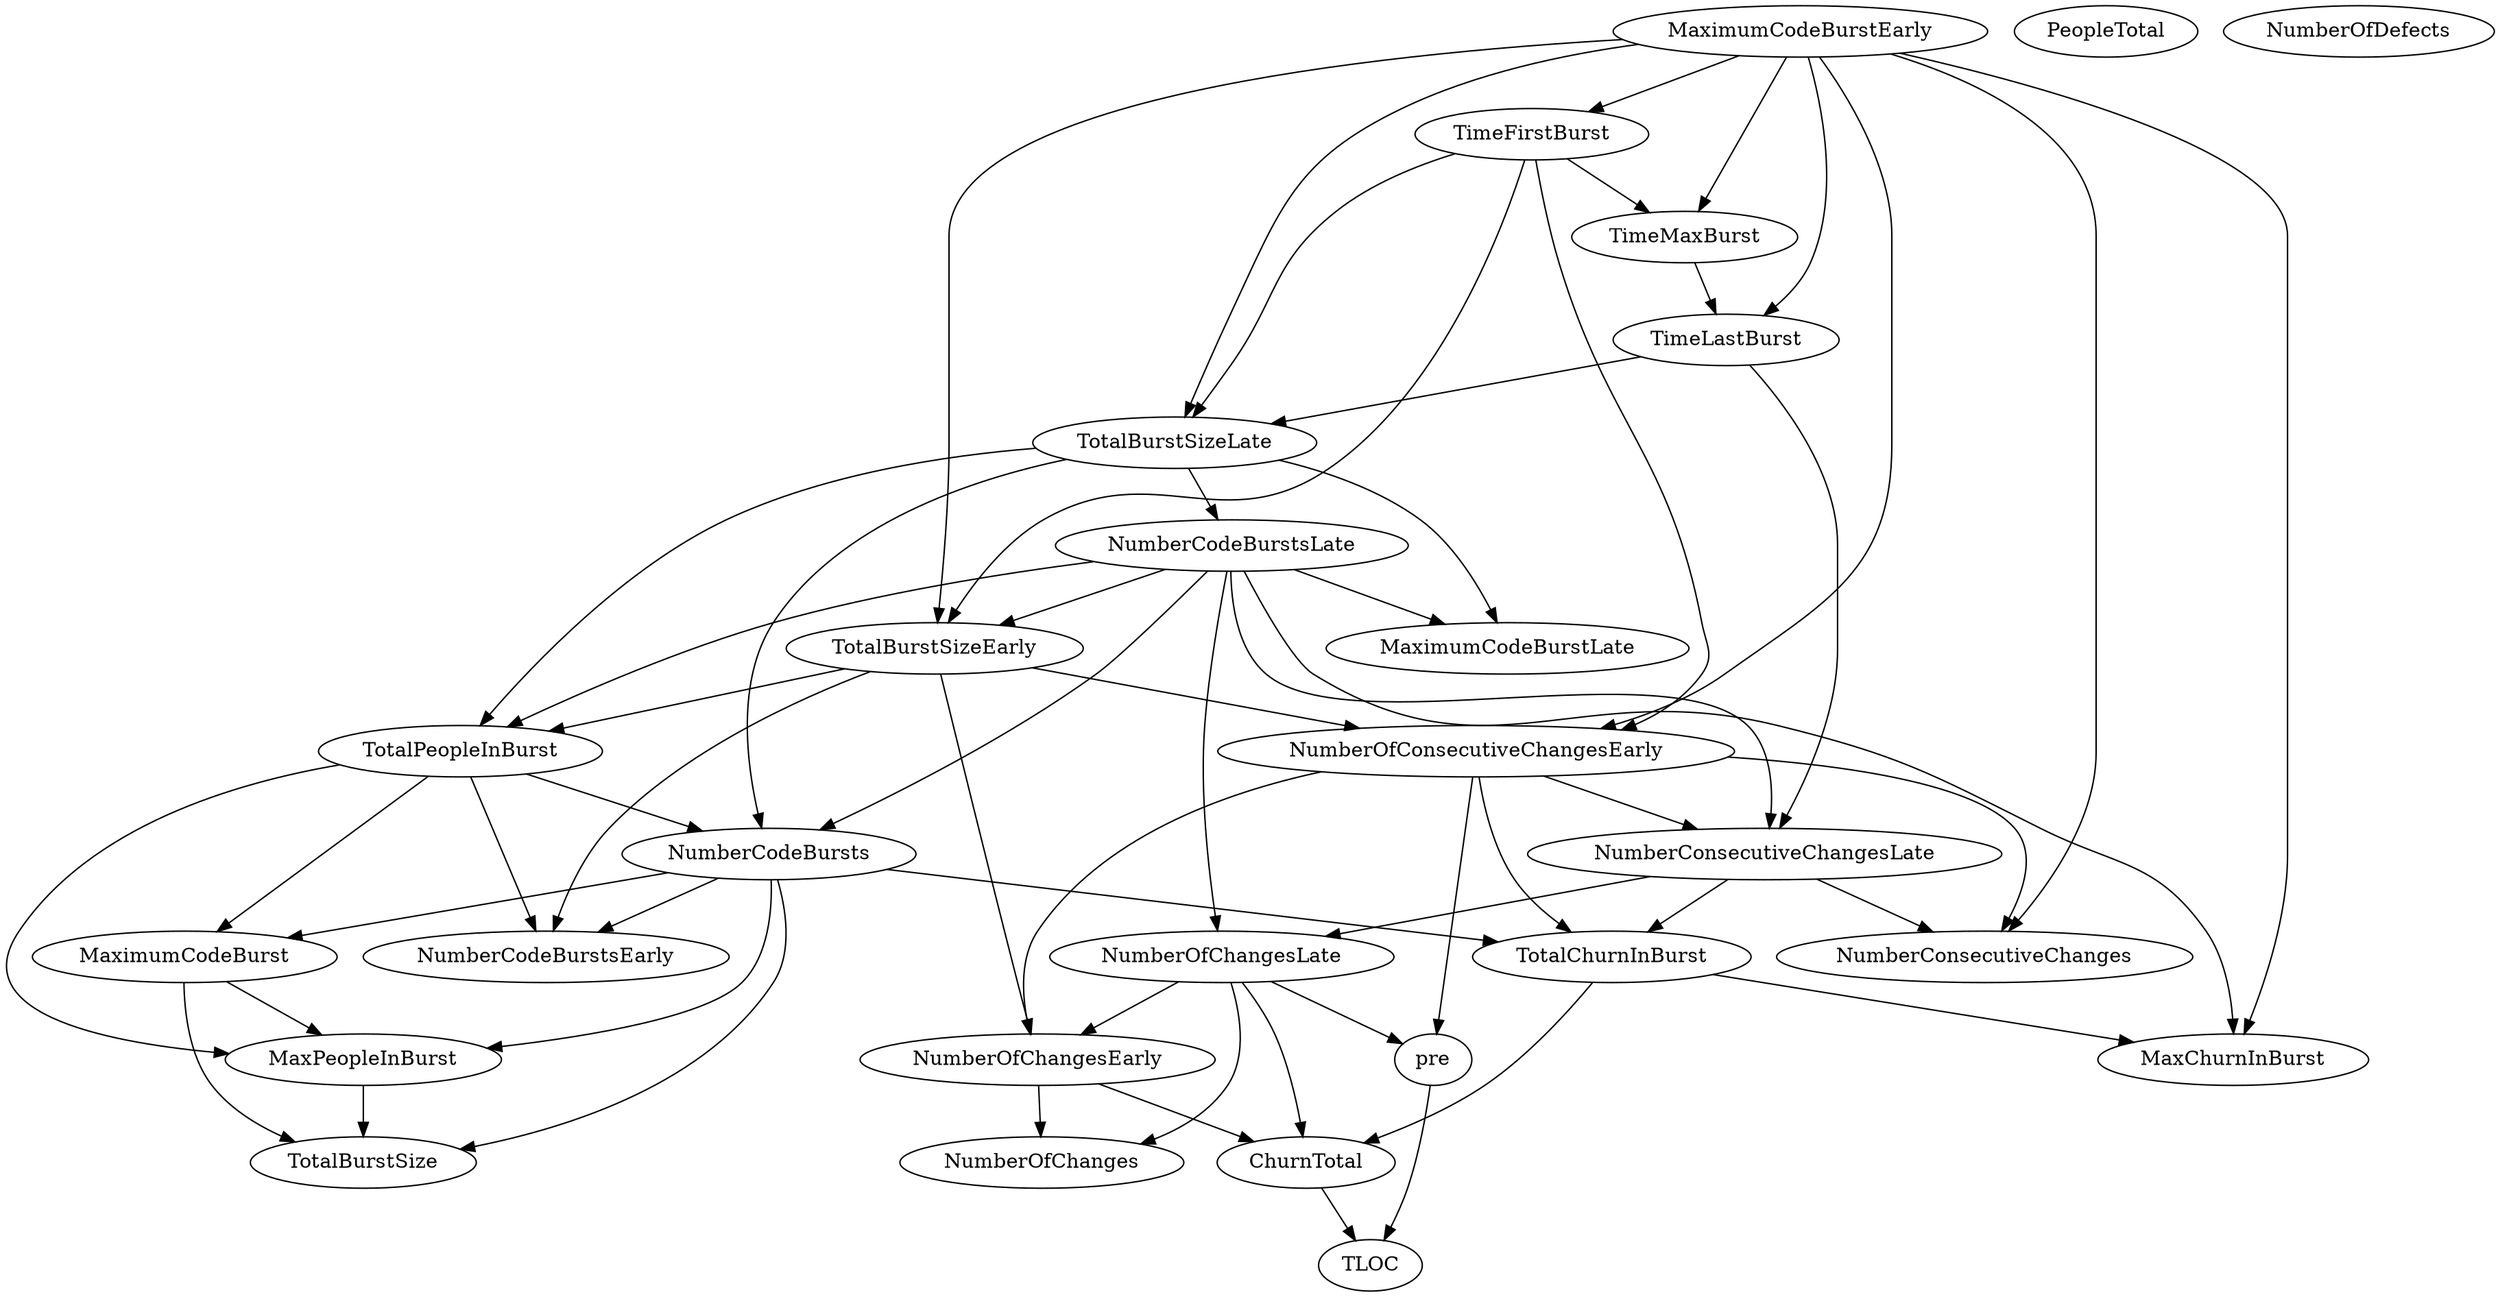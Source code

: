 digraph {
   TotalPeopleInBurst;
   MaximumCodeBurstLate;
   NumberOfChanges;
   MaxPeopleInBurst;
   TotalBurstSizeLate;
   NumberCodeBurstsLate;
   NumberOfChangesLate;
   NumberOfChangesEarly;
   MaxChurnInBurst;
   MaximumCodeBurstEarly;
   NumberCodeBurstsEarly;
   TimeFirstBurst;
   TotalChurnInBurst;
   ChurnTotal;
   MaximumCodeBurst;
   NumberOfConsecutiveChangesEarly;
   NumberConsecutiveChangesLate;
   TotalBurstSizeEarly;
   TotalBurstSize;
   TimeMaxBurst;
   NumberConsecutiveChanges;
   TimeLastBurst;
   NumberCodeBursts;
   PeopleTotal;
   pre;
   NumberOfDefects;
   TLOC;
   TotalPeopleInBurst -> MaxPeopleInBurst;
   TotalPeopleInBurst -> NumberCodeBurstsEarly;
   TotalPeopleInBurst -> MaximumCodeBurst;
   TotalPeopleInBurst -> NumberCodeBursts;
   MaxPeopleInBurst -> TotalBurstSize;
   TotalBurstSizeLate -> TotalPeopleInBurst;
   TotalBurstSizeLate -> MaximumCodeBurstLate;
   TotalBurstSizeLate -> NumberCodeBurstsLate;
   TotalBurstSizeLate -> NumberCodeBursts;
   NumberCodeBurstsLate -> TotalPeopleInBurst;
   NumberCodeBurstsLate -> MaximumCodeBurstLate;
   NumberCodeBurstsLate -> NumberOfChangesLate;
   NumberCodeBurstsLate -> MaxChurnInBurst;
   NumberCodeBurstsLate -> NumberConsecutiveChangesLate;
   NumberCodeBurstsLate -> TotalBurstSizeEarly;
   NumberCodeBurstsLate -> NumberCodeBursts;
   NumberOfChangesLate -> NumberOfChanges;
   NumberOfChangesLate -> NumberOfChangesEarly;
   NumberOfChangesLate -> ChurnTotal;
   NumberOfChangesLate -> pre;
   NumberOfChangesEarly -> NumberOfChanges;
   NumberOfChangesEarly -> ChurnTotal;
   MaximumCodeBurstEarly -> TotalBurstSizeLate;
   MaximumCodeBurstEarly -> MaxChurnInBurst;
   MaximumCodeBurstEarly -> TimeFirstBurst;
   MaximumCodeBurstEarly -> NumberOfConsecutiveChangesEarly;
   MaximumCodeBurstEarly -> TotalBurstSizeEarly;
   MaximumCodeBurstEarly -> TimeMaxBurst;
   MaximumCodeBurstEarly -> NumberConsecutiveChanges;
   MaximumCodeBurstEarly -> TimeLastBurst;
   TimeFirstBurst -> TotalBurstSizeLate;
   TimeFirstBurst -> NumberOfConsecutiveChangesEarly;
   TimeFirstBurst -> TotalBurstSizeEarly;
   TimeFirstBurst -> TimeMaxBurst;
   TotalChurnInBurst -> MaxChurnInBurst;
   TotalChurnInBurst -> ChurnTotal;
   ChurnTotal -> TLOC;
   MaximumCodeBurst -> MaxPeopleInBurst;
   MaximumCodeBurst -> TotalBurstSize;
   NumberOfConsecutiveChangesEarly -> NumberOfChangesEarly;
   NumberOfConsecutiveChangesEarly -> TotalChurnInBurst;
   NumberOfConsecutiveChangesEarly -> NumberConsecutiveChangesLate;
   NumberOfConsecutiveChangesEarly -> NumberConsecutiveChanges;
   NumberOfConsecutiveChangesEarly -> pre;
   NumberConsecutiveChangesLate -> NumberOfChangesLate;
   NumberConsecutiveChangesLate -> TotalChurnInBurst;
   NumberConsecutiveChangesLate -> NumberConsecutiveChanges;
   TotalBurstSizeEarly -> TotalPeopleInBurst;
   TotalBurstSizeEarly -> NumberOfChangesEarly;
   TotalBurstSizeEarly -> NumberCodeBurstsEarly;
   TotalBurstSizeEarly -> NumberOfConsecutiveChangesEarly;
   TimeMaxBurst -> TimeLastBurst;
   TimeLastBurst -> TotalBurstSizeLate;
   TimeLastBurst -> NumberConsecutiveChangesLate;
   NumberCodeBursts -> MaxPeopleInBurst;
   NumberCodeBursts -> NumberCodeBurstsEarly;
   NumberCodeBursts -> TotalChurnInBurst;
   NumberCodeBursts -> MaximumCodeBurst;
   NumberCodeBursts -> TotalBurstSize;
   pre -> TLOC;
}

